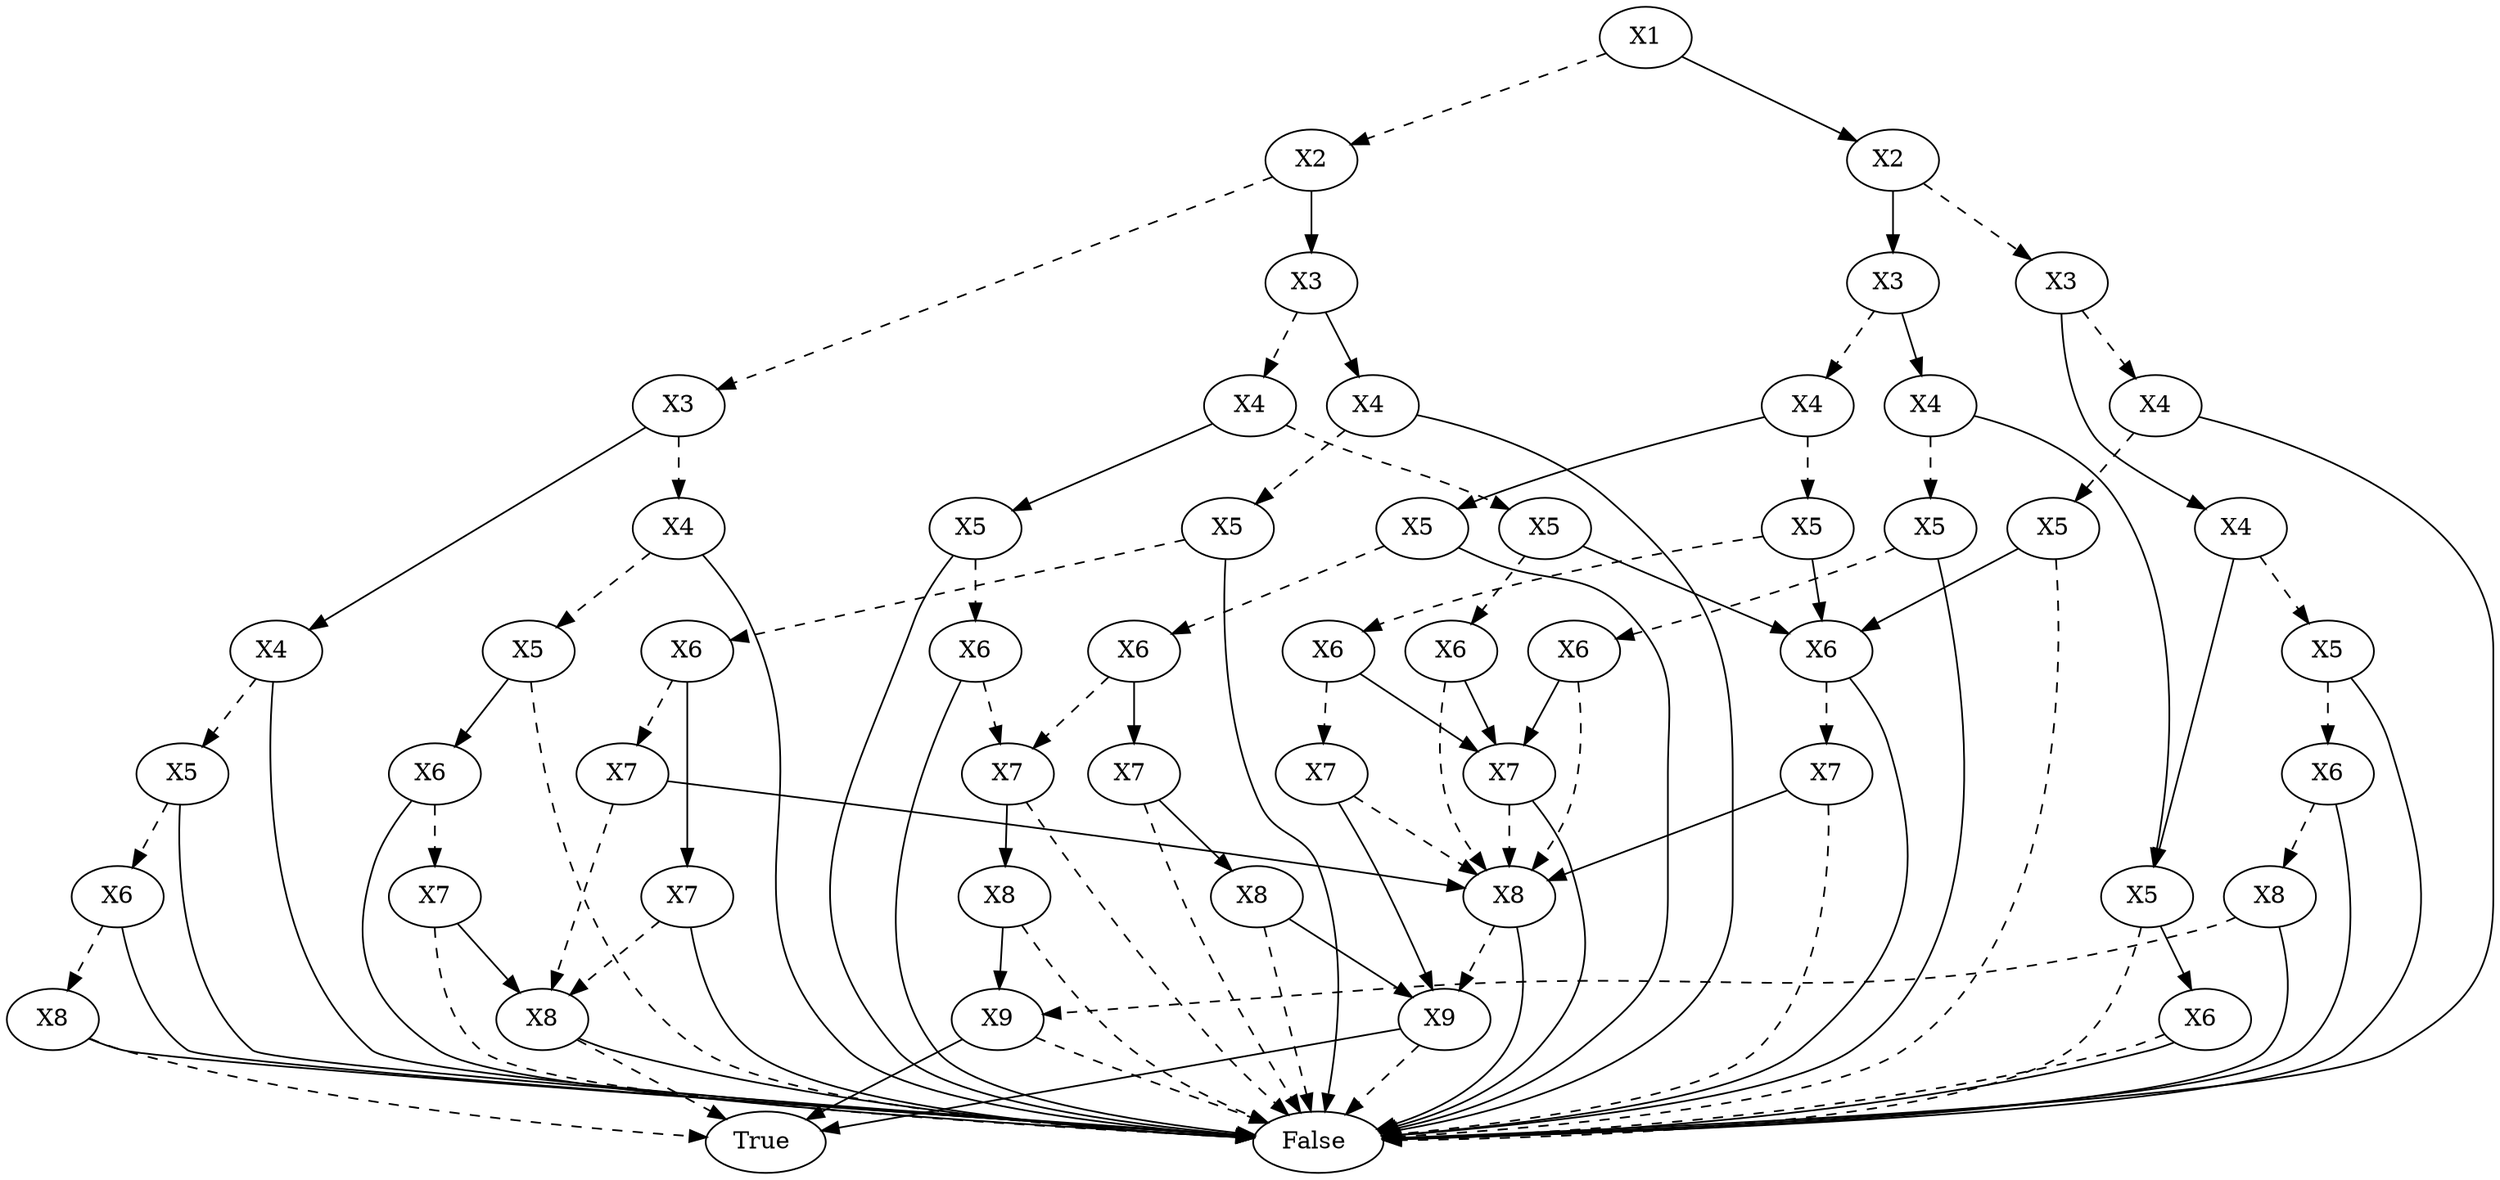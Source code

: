 digraph{2638787086928[label=X1]2638802964464[label="X2"]
2638787086928 -> 2638802964464[style=dashed label="" fontcolor = gray]
2638802966864[label="X3"]
2638802964464 -> 2638802966864[style=dashed label="" fontcolor = gray]
2638802964304[label="X4"]
2638802966864 -> 2638802964304[style=dashed label="" fontcolor = gray]
2638802967344[label="X5"]
2638802964304 -> 2638802967344[style=dashed label="" fontcolor = gray]
2638787679472[label="False"]
2638802967344 -> 2638787679472[style=dashed label="" fontcolor = gray]
2638802974704[label="X6 "]
2638802967344 -> 2638802974704 [label="" fontcolor = gray]
2638802972944[label="X7"]
2638802974704 -> 2638802972944[style=dashed label="" fontcolor = gray]
2638787679472[label="False"]
2638802972944 -> 2638787679472[style=dashed label="" fontcolor = gray]
2638802976144[label="X8 "]
2638802972944 -> 2638802976144 [label="" fontcolor = gray]
2638787678832[label="True"]
2638802976144 -> 2638787678832[style=dashed label="" fontcolor = gray]
2638787679472[label="False "]
2638802976144 -> 2638787679472 [label="" fontcolor = gray]
2638787679472[label="False "]
2638802974704 -> 2638787679472 [label="" fontcolor = gray]
2638787679472[label="False "]
2638802964304 -> 2638787679472 [label="" fontcolor = gray]
2638802967664[label="X4 "]
2638802966864 -> 2638802967664 [label="" fontcolor = gray]
2638802967824[label="X5"]
2638802967664 -> 2638802967824[style=dashed label="" fontcolor = gray]
2638803344976[label="X6"]
2638802967824 -> 2638803344976[style=dashed label="" fontcolor = gray]
2638803346096[label="X8"]
2638803344976 -> 2638803346096[style=dashed label="" fontcolor = gray]
2638787678832[label="True"]
2638803346096 -> 2638787678832[style=dashed label="" fontcolor = gray]
2638787679472[label="False "]
2638803346096 -> 2638787679472 [label="" fontcolor = gray]
2638787679472[label="False "]
2638803344976 -> 2638787679472 [label="" fontcolor = gray]
2638787679472[label="False "]
2638802967824 -> 2638787679472 [label="" fontcolor = gray]
2638787679472[label="False "]
2638802967664 -> 2638787679472 [label="" fontcolor = gray]
2638802968144[label="X3 "]
2638802964464 -> 2638802968144 [label="" fontcolor = gray]
2638802709200[label="X4"]
2638802968144 -> 2638802709200[style=dashed label="" fontcolor = gray]
2638787477744[label="X5"]
2638802709200 -> 2638787477744[style=dashed label="" fontcolor = gray]
2638787482704[label="X6"]
2638787477744 -> 2638787482704[style=dashed label="" fontcolor = gray]
2638787481744[label="X8"]
2638787482704 -> 2638787481744[style=dashed label="" fontcolor = gray]
2638787477584[label="X9"]
2638787481744 -> 2638787477584[style=dashed label="" fontcolor = gray]
2638787679472[label="False"]
2638787477584 -> 2638787679472[style=dashed label="" fontcolor = gray]
2638787678832[label="True "]
2638787477584 -> 2638787678832 [label="" fontcolor = gray]
2638787679472[label="False "]
2638787481744 -> 2638787679472 [label="" fontcolor = gray]
2638787479184[label="X7 "]
2638787482704 -> 2638787479184 [label="" fontcolor = gray]
2638787481744[label="X8"]
2638787479184 -> 2638787481744[style=dashed label="" fontcolor = gray]
2638787679472[label="False "]
2638787479184 -> 2638787679472 [label="" fontcolor = gray]
2638787483024[label="X6 "]
2638787477744 -> 2638787483024 [label="" fontcolor = gray]
2638787489104[label="X7"]
2638787483024 -> 2638787489104[style=dashed label="" fontcolor = gray]
2638787679472[label="False"]
2638787489104 -> 2638787679472[style=dashed label="" fontcolor = gray]
2638787481744[label="X8 "]
2638787489104 -> 2638787481744 [label="" fontcolor = gray]
2638787679472[label="False "]
2638787483024 -> 2638787679472 [label="" fontcolor = gray]
2638787480624[label="X5 "]
2638802709200 -> 2638787480624 [label="" fontcolor = gray]
2638787487824[label="X6"]
2638787480624 -> 2638787487824[style=dashed label="" fontcolor = gray]
2638787486224[label="X7"]
2638787487824 -> 2638787486224[style=dashed label="" fontcolor = gray]
2638787679472[label="False"]
2638787486224 -> 2638787679472[style=dashed label="" fontcolor = gray]
2638787368816[label="X8 "]
2638787486224 -> 2638787368816 [label="" fontcolor = gray]
2638787679472[label="False"]
2638787368816 -> 2638787679472[style=dashed label="" fontcolor = gray]
2638787376816[label="X9 "]
2638787368816 -> 2638787376816 [label="" fontcolor = gray]
2638787679472[label="False"]
2638787376816 -> 2638787679472[style=dashed label="" fontcolor = gray]
2638787678832[label="True "]
2638787376816 -> 2638787678832 [label="" fontcolor = gray]
2638787679472[label="False "]
2638787487824 -> 2638787679472 [label="" fontcolor = gray]
2638787679472[label="False "]
2638787480624 -> 2638787679472 [label="" fontcolor = gray]
2638787482864[label="X4 "]
2638802968144 -> 2638787482864 [label="" fontcolor = gray]
2638787489264[label="X5"]
2638787482864 -> 2638787489264[style=dashed label="" fontcolor = gray]
2638787787216[label="X6"]
2638787489264 -> 2638787787216[style=dashed label="" fontcolor = gray]
2638787776336[label="X7"]
2638787787216 -> 2638787776336[style=dashed label="" fontcolor = gray]
2638802976144[label="X8"]
2638787776336 -> 2638802976144[style=dashed label="" fontcolor = gray]
2638787481744[label="X8 "]
2638787776336 -> 2638787481744 [label="" fontcolor = gray]
2638787562704[label="X7 "]
2638787787216 -> 2638787562704 [label="" fontcolor = gray]
2638802976144[label="X8"]
2638787562704 -> 2638802976144[style=dashed label="" fontcolor = gray]
2638787679472[label="False "]
2638787562704 -> 2638787679472 [label="" fontcolor = gray]
2638787679472[label="False "]
2638787489264 -> 2638787679472 [label="" fontcolor = gray]
2638787679472[label="False "]
2638787482864 -> 2638787679472 [label="" fontcolor = gray]
2638802969264[label="X2 "]
2638787086928 -> 2638802969264 [label="" fontcolor = gray]
2638787573584[label="X3"]
2638802969264 -> 2638787573584[style=dashed label="" fontcolor = gray]
2638787568624[label="X4"]
2638787573584 -> 2638787568624[style=dashed label="" fontcolor = gray]
2638787105232[label="X5"]
2638787568624 -> 2638787105232[style=dashed label="" fontcolor = gray]
2638787679472[label="False"]
2638787105232 -> 2638787679472[style=dashed label="" fontcolor = gray]
2638787483024[label="X6 "]
2638787105232 -> 2638787483024 [label="" fontcolor = gray]
2638787679472[label="False "]
2638787568624 -> 2638787679472 [label="" fontcolor = gray]
2638787571824[label="X4 "]
2638787573584 -> 2638787571824 [label="" fontcolor = gray]
2638787115152[label="X5"]
2638787571824 -> 2638787115152[style=dashed label="" fontcolor = gray]
2638787113072[label="X6"]
2638787115152 -> 2638787113072[style=dashed label="" fontcolor = gray]
2638787108432[label="X8"]
2638787113072 -> 2638787108432[style=dashed label="" fontcolor = gray]
2638787376816[label="X9"]
2638787108432 -> 2638787376816[style=dashed label="" fontcolor = gray]
2638787679472[label="False "]
2638787108432 -> 2638787679472 [label="" fontcolor = gray]
2638787679472[label="False "]
2638787113072 -> 2638787679472 [label="" fontcolor = gray]
2638787679472[label="False "]
2638787115152 -> 2638787679472 [label="" fontcolor = gray]
2638787107312[label="X5 "]
2638787571824 -> 2638787107312 [label="" fontcolor = gray]
2638787679472[label="False"]
2638787107312 -> 2638787679472[style=dashed label="" fontcolor = gray]
2638787560304[label="X6 "]
2638787107312 -> 2638787560304 [label="" fontcolor = gray]
2638787679472[label="False"]
2638787560304 -> 2638787679472[style=dashed label="" fontcolor = gray]
2638787679472[label="False "]
2638787560304 -> 2638787679472 [label="" fontcolor = gray]
2638787568144[label="X3 "]
2638802969264 -> 2638787568144 [label="" fontcolor = gray]
2638787101552[label="X4"]
2638787568144 -> 2638787101552[style=dashed label="" fontcolor = gray]
2638803378544[label="X5"]
2638787101552 -> 2638803378544[style=dashed label="" fontcolor = gray]
2638803374704[label="X6"]
2638803378544 -> 2638803374704[style=dashed label="" fontcolor = gray]
2638803380784[label="X7"]
2638803374704 -> 2638803380784[style=dashed label="" fontcolor = gray]
2638787481744[label="X8"]
2638803380784 -> 2638787481744[style=dashed label="" fontcolor = gray]
2638787477584[label="X9 "]
2638803380784 -> 2638787477584 [label="" fontcolor = gray]
2638787479184[label="X7 "]
2638803374704 -> 2638787479184 [label="" fontcolor = gray]
2638787483024[label="X6 "]
2638803378544 -> 2638787483024 [label="" fontcolor = gray]
2638803377104[label="X5 "]
2638787101552 -> 2638803377104 [label="" fontcolor = gray]
2638803385584[label="X6"]
2638803377104 -> 2638803385584[style=dashed label="" fontcolor = gray]
2638787486224[label="X7"]
2638803385584 -> 2638787486224[style=dashed label="" fontcolor = gray]
2638803372304[label="X7 "]
2638803385584 -> 2638803372304 [label="" fontcolor = gray]
2638787679472[label="False"]
2638803372304 -> 2638787679472[style=dashed label="" fontcolor = gray]
2638803093296[label="X8 "]
2638803372304 -> 2638803093296 [label="" fontcolor = gray]
2638787679472[label="False"]
2638803093296 -> 2638787679472[style=dashed label="" fontcolor = gray]
2638787477584[label="X9 "]
2638803093296 -> 2638787477584 [label="" fontcolor = gray]
2638787679472[label="False "]
2638803377104 -> 2638787679472 [label="" fontcolor = gray]
2638803377424[label="X4 "]
2638787568144 -> 2638803377424 [label="" fontcolor = gray]
2638803093456[label="X5"]
2638803377424 -> 2638803093456[style=dashed label="" fontcolor = gray]
2638803095696[label="X6"]
2638803093456 -> 2638803095696[style=dashed label="" fontcolor = gray]
2638787481744[label="X8"]
2638803095696 -> 2638787481744[style=dashed label="" fontcolor = gray]
2638787479184[label="X7 "]
2638803095696 -> 2638787479184 [label="" fontcolor = gray]
2638787679472[label="False "]
2638803093456 -> 2638787679472 [label="" fontcolor = gray]
2638787107312[label="X5 "]
2638803377424 -> 2638787107312 [label="" fontcolor = gray]
}